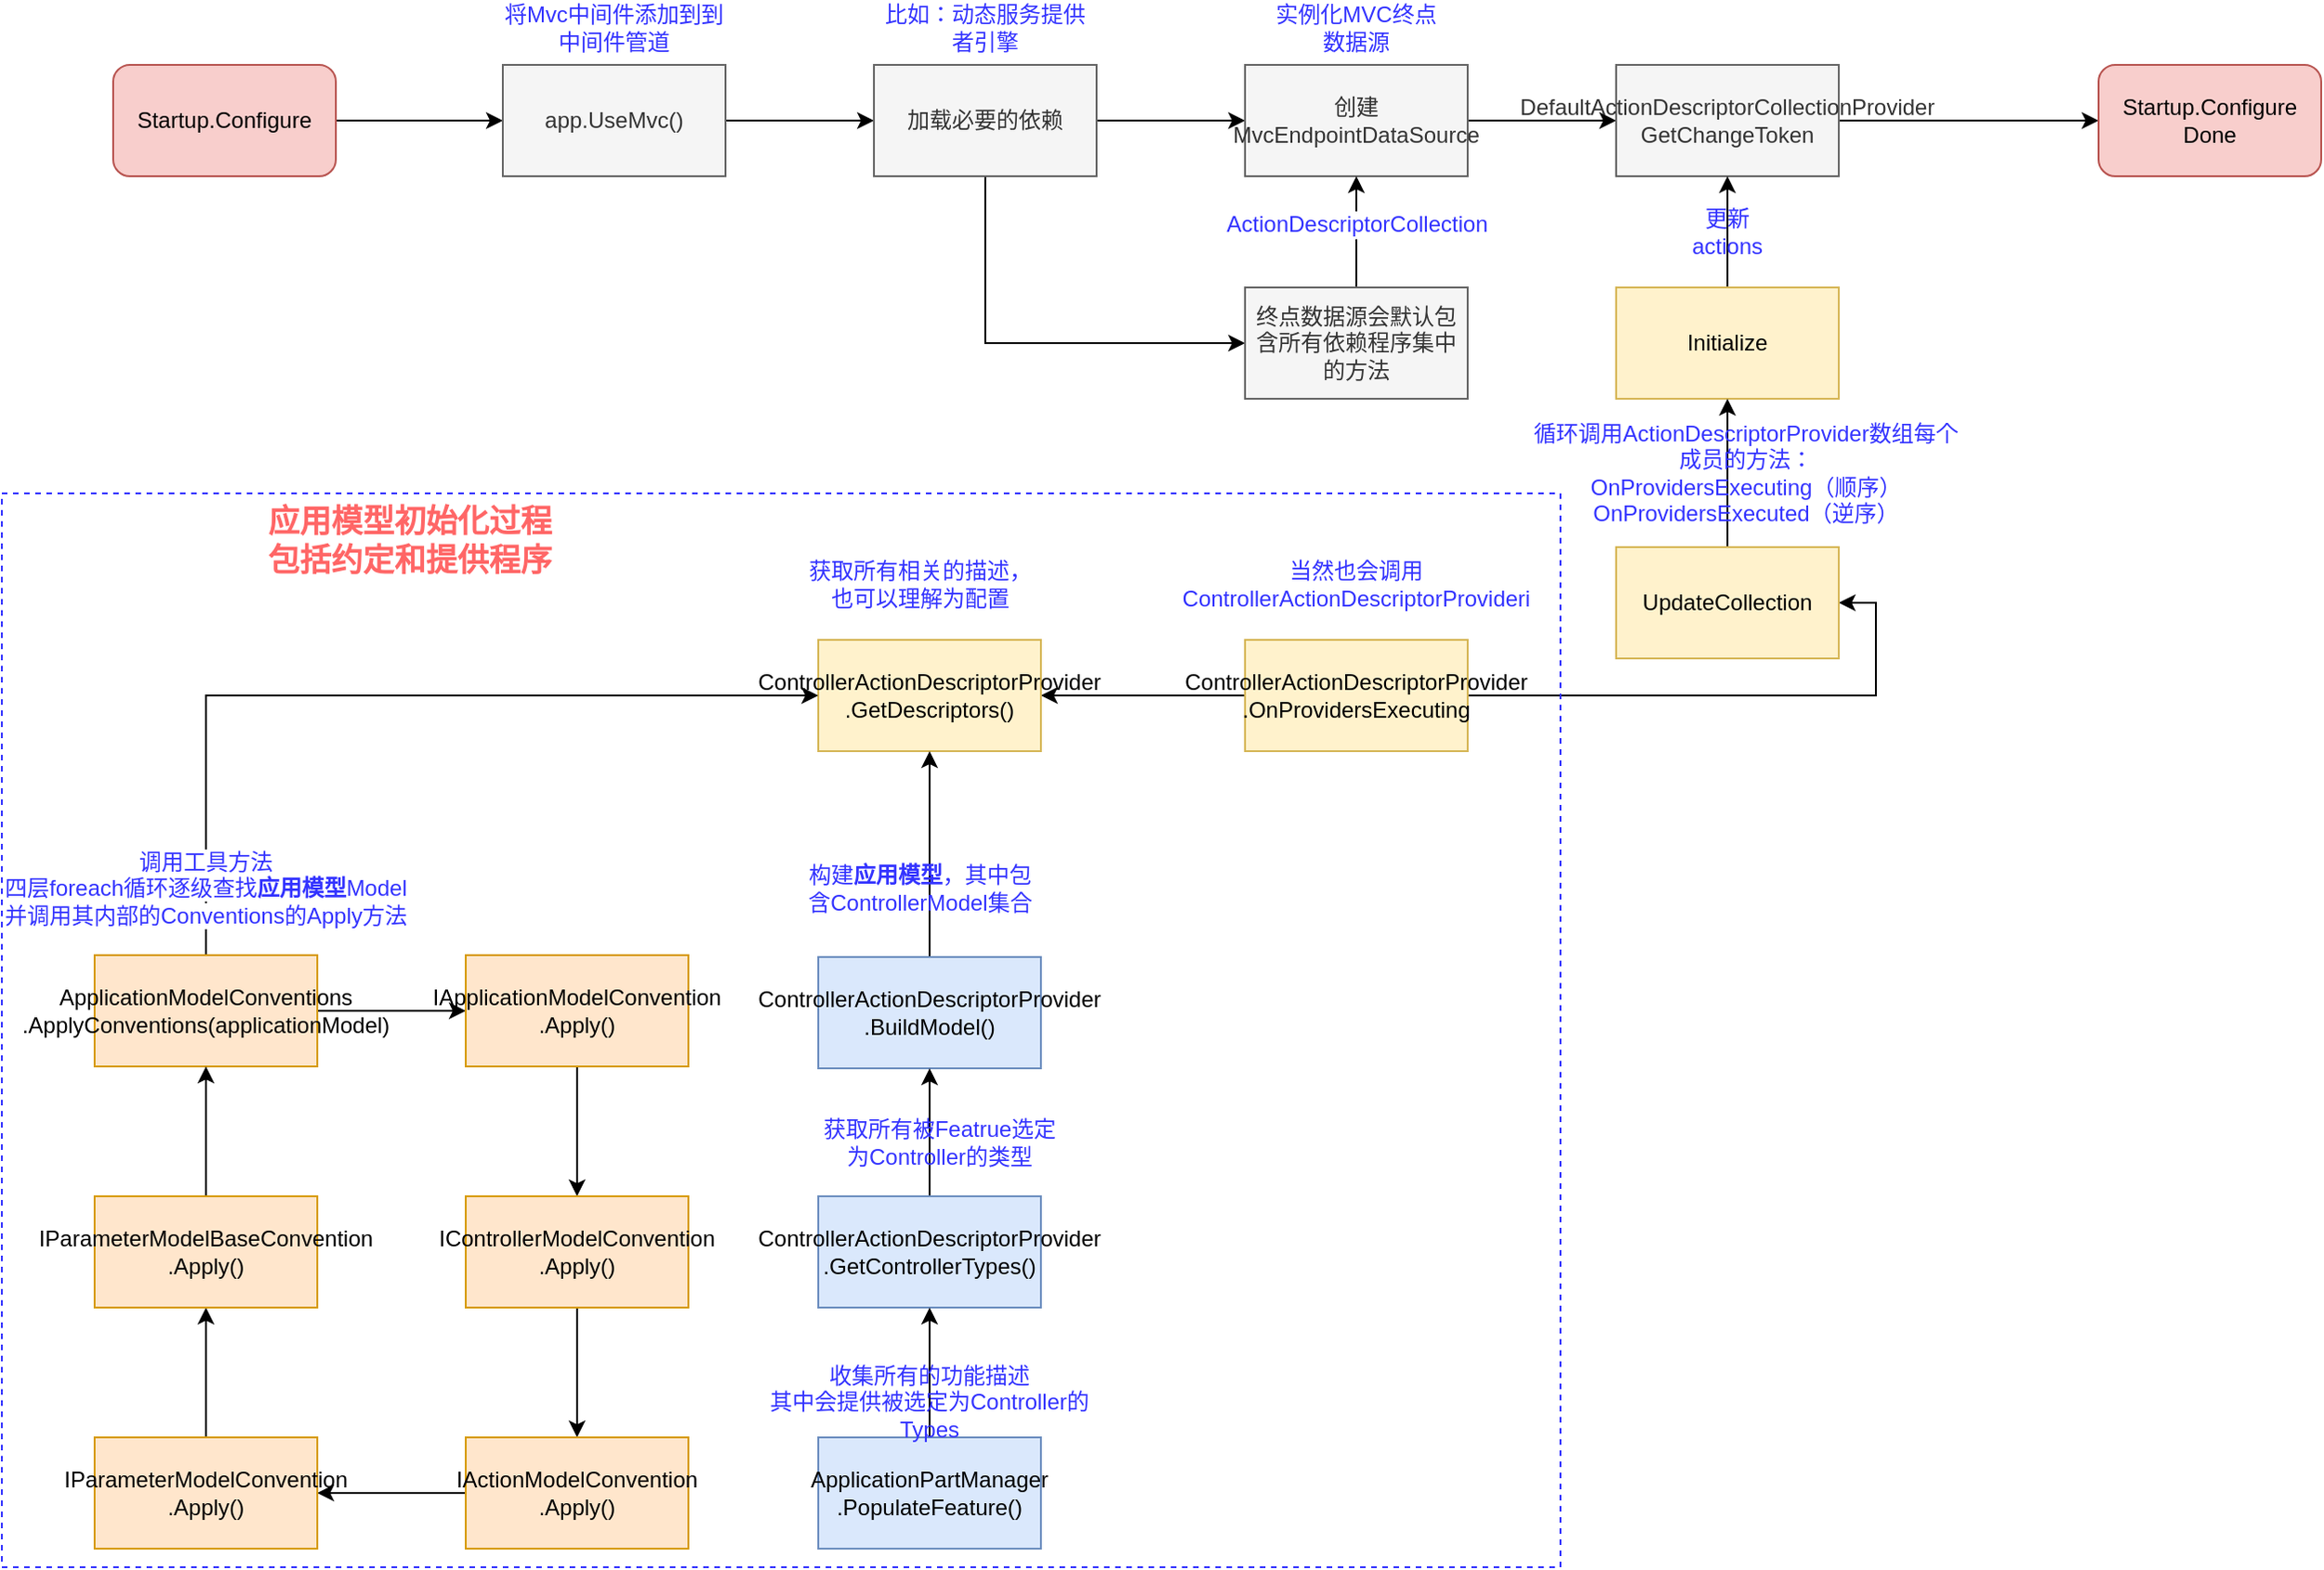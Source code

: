 <mxfile version="12.0.2" type="github" pages="1"><diagram id="8tOxk3ERKBmrF09WB7YK" name="Page-1"><mxGraphModel dx="1426" dy="721" grid="1" gridSize="10" guides="1" tooltips="1" connect="1" arrows="1" fold="1" page="1" pageScale="1" pageWidth="1600" pageHeight="900" math="0" shadow="0"><root><mxCell id="0"/><mxCell id="1" parent="0"/><mxCell id="nJY6oQgNtHBYqenn0ePY-5" value="" style="edgeStyle=orthogonalEdgeStyle;rounded=0;orthogonalLoop=1;jettySize=auto;html=1;" edge="1" parent="1" source="nJY6oQgNtHBYqenn0ePY-1" target="nJY6oQgNtHBYqenn0ePY-4"><mxGeometry relative="1" as="geometry"/></mxCell><mxCell id="nJY6oQgNtHBYqenn0ePY-1" value="Startup.Configure" style="rounded=1;whiteSpace=wrap;html=1;fillColor=#f8cecc;strokeColor=#b85450;" vertex="1" parent="1"><mxGeometry x="70" y="80" width="120" height="60" as="geometry"/></mxCell><mxCell id="nJY6oQgNtHBYqenn0ePY-8" value="" style="edgeStyle=orthogonalEdgeStyle;rounded=0;orthogonalLoop=1;jettySize=auto;html=1;fontColor=#3333FF;" edge="1" parent="1" source="nJY6oQgNtHBYqenn0ePY-4" target="nJY6oQgNtHBYqenn0ePY-7"><mxGeometry relative="1" as="geometry"/></mxCell><mxCell id="nJY6oQgNtHBYqenn0ePY-4" value="app.UseMvc()" style="rounded=0;whiteSpace=wrap;html=1;fillColor=#f5f5f5;strokeColor=#666666;fontColor=#333333;" vertex="1" parent="1"><mxGeometry x="280" y="80" width="120" height="60" as="geometry"/></mxCell><mxCell id="nJY6oQgNtHBYqenn0ePY-11" value="" style="edgeStyle=orthogonalEdgeStyle;rounded=0;orthogonalLoop=1;jettySize=auto;html=1;fontColor=#3333FF;" edge="1" parent="1" source="nJY6oQgNtHBYqenn0ePY-7" target="nJY6oQgNtHBYqenn0ePY-10"><mxGeometry relative="1" as="geometry"/></mxCell><mxCell id="nJY6oQgNtHBYqenn0ePY-18" style="edgeStyle=orthogonalEdgeStyle;rounded=0;orthogonalLoop=1;jettySize=auto;html=1;entryX=0;entryY=0.5;entryDx=0;entryDy=0;fontColor=#3333FF;" edge="1" parent="1" source="nJY6oQgNtHBYqenn0ePY-7" target="nJY6oQgNtHBYqenn0ePY-14"><mxGeometry relative="1" as="geometry"><Array as="points"><mxPoint x="540" y="230"/></Array></mxGeometry></mxCell><mxCell id="nJY6oQgNtHBYqenn0ePY-7" value="加载必要的依赖" style="rounded=0;whiteSpace=wrap;html=1;fillColor=#f5f5f5;strokeColor=#666666;fontColor=#333333;" vertex="1" parent="1"><mxGeometry x="480" y="80" width="120" height="60" as="geometry"/></mxCell><mxCell id="nJY6oQgNtHBYqenn0ePY-23" value="" style="edgeStyle=orthogonalEdgeStyle;rounded=0;orthogonalLoop=1;jettySize=auto;html=1;fontColor=#3333FF;" edge="1" parent="1" source="nJY6oQgNtHBYqenn0ePY-10" target="nJY6oQgNtHBYqenn0ePY-22"><mxGeometry relative="1" as="geometry"/></mxCell><mxCell id="nJY6oQgNtHBYqenn0ePY-10" value="创建MvcEndpointDataSource" style="rounded=0;whiteSpace=wrap;html=1;fillColor=#f5f5f5;strokeColor=#666666;fontColor=#333333;" vertex="1" parent="1"><mxGeometry x="680" y="80" width="120" height="60" as="geometry"/></mxCell><mxCell id="nJY6oQgNtHBYqenn0ePY-57" value="" style="edgeStyle=orthogonalEdgeStyle;rounded=0;orthogonalLoop=1;jettySize=auto;html=1;fontColor=#3333FF;" edge="1" parent="1" source="nJY6oQgNtHBYqenn0ePY-22"><mxGeometry relative="1" as="geometry"><mxPoint x="1140" y="110" as="targetPoint"/></mxGeometry></mxCell><mxCell id="nJY6oQgNtHBYqenn0ePY-22" value="DefaultActionDescriptorCollectionProvider&lt;br&gt;GetChangeToken" style="rounded=0;whiteSpace=wrap;html=1;fillColor=#f5f5f5;strokeColor=#666666;fontColor=#333333;" vertex="1" parent="1"><mxGeometry x="880" y="80" width="120" height="60" as="geometry"/></mxCell><mxCell id="nJY6oQgNtHBYqenn0ePY-96" value="Startup.Configure Done" style="rounded=1;whiteSpace=wrap;html=1;fillColor=#f8cecc;strokeColor=#b85450;" vertex="1" parent="1"><mxGeometry x="1140" y="80" width="120" height="60" as="geometry"/></mxCell><mxCell id="nJY6oQgNtHBYqenn0ePY-6" value="将Mvc中间件添加到到中间件管道" style="text;html=1;strokeColor=none;fillColor=none;align=center;verticalAlign=middle;whiteSpace=wrap;rounded=0;fontColor=#3333FF;" vertex="1" parent="1"><mxGeometry x="280" y="50" width="120" height="20" as="geometry"/></mxCell><mxCell id="nJY6oQgNtHBYqenn0ePY-9" value="比如：动态服务提供者引擎" style="text;html=1;strokeColor=none;fillColor=none;align=center;verticalAlign=middle;whiteSpace=wrap;rounded=0;fontColor=#3333FF;" vertex="1" parent="1"><mxGeometry x="480" y="50" width="120" height="20" as="geometry"/></mxCell><mxCell id="nJY6oQgNtHBYqenn0ePY-12" value="实例化MVC终点数据源" style="text;html=1;strokeColor=none;fillColor=none;align=center;verticalAlign=middle;whiteSpace=wrap;rounded=0;fontColor=#3333FF;" vertex="1" parent="1"><mxGeometry x="690" y="50" width="100" height="20" as="geometry"/></mxCell><mxCell id="nJY6oQgNtHBYqenn0ePY-17" value="" style="edgeStyle=orthogonalEdgeStyle;rounded=0;orthogonalLoop=1;jettySize=auto;html=1;fontColor=#3333FF;" edge="1" parent="1" source="nJY6oQgNtHBYqenn0ePY-14" target="nJY6oQgNtHBYqenn0ePY-10"><mxGeometry relative="1" as="geometry"/></mxCell><mxCell id="nJY6oQgNtHBYqenn0ePY-19" value="ActionDescriptorCollection" style="text;html=1;resizable=0;points=[];align=center;verticalAlign=middle;labelBackgroundColor=#ffffff;fontColor=#3333FF;" vertex="1" connectable="0" parent="nJY6oQgNtHBYqenn0ePY-17"><mxGeometry x="0.133" relative="1" as="geometry"><mxPoint as="offset"/></mxGeometry></mxCell><mxCell id="nJY6oQgNtHBYqenn0ePY-14" value="终点数据源会默认包含所有依赖程序集中的方法" style="rounded=0;whiteSpace=wrap;html=1;fontColor=#333333;fillColor=#f5f5f5;strokeColor=#666666;" vertex="1" parent="1"><mxGeometry x="680" y="200" width="120" height="60" as="geometry"/></mxCell><mxCell id="nJY6oQgNtHBYqenn0ePY-26" value="" style="edgeStyle=orthogonalEdgeStyle;rounded=0;orthogonalLoop=1;jettySize=auto;html=1;fontColor=#3333FF;" edge="1" parent="1" source="nJY6oQgNtHBYqenn0ePY-25" target="nJY6oQgNtHBYqenn0ePY-22"><mxGeometry relative="1" as="geometry"/></mxCell><mxCell id="nJY6oQgNtHBYqenn0ePY-25" value="Initialize" style="rounded=0;whiteSpace=wrap;html=1;fillColor=#fff2cc;strokeColor=#d6b656;" vertex="1" parent="1"><mxGeometry x="880" y="200" width="120" height="60" as="geometry"/></mxCell><mxCell id="nJY6oQgNtHBYqenn0ePY-80" style="edgeStyle=orthogonalEdgeStyle;rounded=0;orthogonalLoop=1;jettySize=auto;html=1;entryX=1;entryY=0.5;entryDx=0;entryDy=0;fontColor=#3333FF;" edge="1" parent="1" source="nJY6oQgNtHBYqenn0ePY-34" target="nJY6oQgNtHBYqenn0ePY-29"><mxGeometry relative="1" as="geometry"/></mxCell><mxCell id="nJY6oQgNtHBYqenn0ePY-94" style="edgeStyle=orthogonalEdgeStyle;rounded=0;orthogonalLoop=1;jettySize=auto;html=1;fontSize=17;fontColor=#FF6666;entryX=1;entryY=0.5;entryDx=0;entryDy=0;" edge="1" parent="1" source="nJY6oQgNtHBYqenn0ePY-34" target="nJY6oQgNtHBYqenn0ePY-58"><mxGeometry relative="1" as="geometry"><mxPoint x="610" y="420" as="targetPoint"/></mxGeometry></mxCell><mxCell id="nJY6oQgNtHBYqenn0ePY-34" value="ControllerActionDescriptorProvider&lt;br&gt;.OnProvidersExecuting" style="rounded=0;whiteSpace=wrap;html=1;fillColor=#fff2cc;strokeColor=#d6b656;" vertex="1" parent="1"><mxGeometry x="680" y="390" width="120" height="60" as="geometry"/></mxCell><mxCell id="nJY6oQgNtHBYqenn0ePY-58" value="ControllerActionDescriptorProvider&lt;br&gt;.GetDescriptors()" style="rounded=0;whiteSpace=wrap;html=1;fillColor=#fff2cc;strokeColor=#d6b656;" vertex="1" parent="1"><mxGeometry x="450" y="390" width="120" height="60" as="geometry"/></mxCell><mxCell id="nJY6oQgNtHBYqenn0ePY-64" value="" style="edgeStyle=orthogonalEdgeStyle;rounded=0;orthogonalLoop=1;jettySize=auto;html=1;fontColor=#3333FF;entryX=0.5;entryY=1;entryDx=0;entryDy=0;exitX=0.5;exitY=0;exitDx=0;exitDy=0;" edge="1" parent="1" source="nJY6oQgNtHBYqenn0ePY-62" target="nJY6oQgNtHBYqenn0ePY-58"><mxGeometry relative="1" as="geometry"/></mxCell><mxCell id="nJY6oQgNtHBYqenn0ePY-62" value="ControllerActionDescriptorProvider&lt;br&gt;.BuildModel()" style="rounded=0;whiteSpace=wrap;html=1;fillColor=#dae8fc;strokeColor=#6c8ebf;" vertex="1" parent="1"><mxGeometry x="450" y="561" width="120" height="60" as="geometry"/></mxCell><mxCell id="nJY6oQgNtHBYqenn0ePY-67" value="" style="edgeStyle=orthogonalEdgeStyle;rounded=0;orthogonalLoop=1;jettySize=auto;html=1;fontColor=#3333FF;" edge="1" parent="1" source="nJY6oQgNtHBYqenn0ePY-65" target="nJY6oQgNtHBYqenn0ePY-62"><mxGeometry relative="1" as="geometry"/></mxCell><mxCell id="nJY6oQgNtHBYqenn0ePY-65" value="ControllerActionDescriptorProvider&lt;br&gt;.GetControllerTypes()" style="rounded=0;whiteSpace=wrap;html=1;fillColor=#dae8fc;strokeColor=#6c8ebf;" vertex="1" parent="1"><mxGeometry x="450" y="690" width="120" height="60" as="geometry"/></mxCell><mxCell id="nJY6oQgNtHBYqenn0ePY-70" value="" style="edgeStyle=orthogonalEdgeStyle;rounded=0;orthogonalLoop=1;jettySize=auto;html=1;fontColor=#3333FF;" edge="1" parent="1" source="nJY6oQgNtHBYqenn0ePY-68" target="nJY6oQgNtHBYqenn0ePY-65"><mxGeometry relative="1" as="geometry"/></mxCell><mxCell id="nJY6oQgNtHBYqenn0ePY-68" value="ApplicationPartManager&lt;br&gt;.PopulateFeature()" style="rounded=0;whiteSpace=wrap;html=1;fillColor=#dae8fc;strokeColor=#6c8ebf;" vertex="1" parent="1"><mxGeometry x="450" y="820" width="120" height="60" as="geometry"/></mxCell><mxCell id="nJY6oQgNtHBYqenn0ePY-46" value="" style="edgeStyle=orthogonalEdgeStyle;rounded=0;orthogonalLoop=1;jettySize=auto;html=1;fontColor=#3333FF;" edge="1" parent="1" source="nJY6oQgNtHBYqenn0ePY-39" target="nJY6oQgNtHBYqenn0ePY-45"><mxGeometry relative="1" as="geometry"/></mxCell><mxCell id="nJY6oQgNtHBYqenn0ePY-86" style="edgeStyle=orthogonalEdgeStyle;rounded=0;orthogonalLoop=1;jettySize=auto;html=1;entryX=0;entryY=0.5;entryDx=0;entryDy=0;fontColor=#3333FF;" edge="1" parent="1" source="nJY6oQgNtHBYqenn0ePY-39" target="nJY6oQgNtHBYqenn0ePY-58"><mxGeometry relative="1" as="geometry"><Array as="points"><mxPoint x="120" y="420"/></Array></mxGeometry></mxCell><mxCell id="nJY6oQgNtHBYqenn0ePY-39" value="ApplicationModelConventions&lt;br&gt;.ApplyConventions(applicationModel)" style="rounded=0;whiteSpace=wrap;html=1;fillColor=#ffe6cc;strokeColor=#d79b00;" vertex="1" parent="1"><mxGeometry x="60" y="560" width="120" height="60" as="geometry"/></mxCell><mxCell id="nJY6oQgNtHBYqenn0ePY-48" value="" style="edgeStyle=orthogonalEdgeStyle;rounded=0;orthogonalLoop=1;jettySize=auto;html=1;fontColor=#3333FF;" edge="1" parent="1" source="nJY6oQgNtHBYqenn0ePY-45" target="nJY6oQgNtHBYqenn0ePY-47"><mxGeometry relative="1" as="geometry"/></mxCell><mxCell id="nJY6oQgNtHBYqenn0ePY-45" value="IApplicationModelConvention&lt;br&gt;.Apply()" style="rounded=0;whiteSpace=wrap;html=1;fillColor=#ffe6cc;strokeColor=#d79b00;" vertex="1" parent="1"><mxGeometry x="260" y="560" width="120" height="60" as="geometry"/></mxCell><mxCell id="nJY6oQgNtHBYqenn0ePY-50" value="" style="edgeStyle=orthogonalEdgeStyle;rounded=0;orthogonalLoop=1;jettySize=auto;html=1;fontColor=#3333FF;" edge="1" parent="1" source="nJY6oQgNtHBYqenn0ePY-47" target="nJY6oQgNtHBYqenn0ePY-49"><mxGeometry relative="1" as="geometry"/></mxCell><mxCell id="nJY6oQgNtHBYqenn0ePY-47" value="IControllerModelConvention&lt;br&gt;.Apply()" style="rounded=0;whiteSpace=wrap;html=1;fillColor=#ffe6cc;strokeColor=#d79b00;" vertex="1" parent="1"><mxGeometry x="260" y="690" width="120" height="60" as="geometry"/></mxCell><mxCell id="nJY6oQgNtHBYqenn0ePY-52" value="" style="edgeStyle=orthogonalEdgeStyle;rounded=0;orthogonalLoop=1;jettySize=auto;html=1;fontColor=#3333FF;" edge="1" parent="1" source="nJY6oQgNtHBYqenn0ePY-49" target="nJY6oQgNtHBYqenn0ePY-51"><mxGeometry relative="1" as="geometry"/></mxCell><mxCell id="nJY6oQgNtHBYqenn0ePY-49" value="IActionModelConvention&lt;br&gt;.Apply()" style="rounded=0;whiteSpace=wrap;html=1;fillColor=#ffe6cc;strokeColor=#d79b00;" vertex="1" parent="1"><mxGeometry x="260" y="820" width="120" height="60" as="geometry"/></mxCell><mxCell id="nJY6oQgNtHBYqenn0ePY-54" value="" style="edgeStyle=orthogonalEdgeStyle;rounded=0;orthogonalLoop=1;jettySize=auto;html=1;fontColor=#3333FF;" edge="1" parent="1" source="nJY6oQgNtHBYqenn0ePY-51" target="nJY6oQgNtHBYqenn0ePY-53"><mxGeometry relative="1" as="geometry"/></mxCell><mxCell id="nJY6oQgNtHBYqenn0ePY-51" value="IParameterModelConvention&lt;br&gt;.Apply()" style="rounded=0;whiteSpace=wrap;html=1;fillColor=#ffe6cc;strokeColor=#d79b00;" vertex="1" parent="1"><mxGeometry x="60" y="820" width="120" height="60" as="geometry"/></mxCell><mxCell id="nJY6oQgNtHBYqenn0ePY-55" value="" style="edgeStyle=orthogonalEdgeStyle;rounded=0;orthogonalLoop=1;jettySize=auto;html=1;fontColor=#3333FF;" edge="1" parent="1" source="nJY6oQgNtHBYqenn0ePY-53" target="nJY6oQgNtHBYqenn0ePY-39"><mxGeometry relative="1" as="geometry"/></mxCell><mxCell id="nJY6oQgNtHBYqenn0ePY-53" value="IParameterModelBaseConvention&lt;br&gt;.Apply()" style="rounded=0;whiteSpace=wrap;html=1;fillColor=#ffe6cc;strokeColor=#d79b00;" vertex="1" parent="1"><mxGeometry x="60" y="690" width="120" height="60" as="geometry"/></mxCell><mxCell id="nJY6oQgNtHBYqenn0ePY-28" value="更新actions" style="text;html=1;strokeColor=none;fillColor=none;align=center;verticalAlign=middle;whiteSpace=wrap;rounded=0;fontColor=#3333FF;" vertex="1" parent="1"><mxGeometry x="920" y="160" width="40" height="20" as="geometry"/></mxCell><mxCell id="nJY6oQgNtHBYqenn0ePY-33" value="" style="edgeStyle=orthogonalEdgeStyle;rounded=0;orthogonalLoop=1;jettySize=auto;html=1;fontColor=#3333FF;" edge="1" parent="1" source="nJY6oQgNtHBYqenn0ePY-29" target="nJY6oQgNtHBYqenn0ePY-25"><mxGeometry relative="1" as="geometry"/></mxCell><mxCell id="nJY6oQgNtHBYqenn0ePY-29" value="UpdateCollection" style="rounded=0;whiteSpace=wrap;html=1;fillColor=#fff2cc;strokeColor=#d6b656;" vertex="1" parent="1"><mxGeometry x="880" y="340" width="120" height="60" as="geometry"/></mxCell><mxCell id="nJY6oQgNtHBYqenn0ePY-31" value="循环调用ActionDescriptorProvider数组每个成员的方法：&lt;br&gt;OnProvidersExecuting（顺序）&lt;br&gt;OnProvidersExecuted（逆序）" style="text;html=1;strokeColor=none;fillColor=none;align=center;verticalAlign=middle;whiteSpace=wrap;rounded=0;fontColor=#3333FF;" vertex="1" parent="1"><mxGeometry x="830" y="290" width="240" height="20" as="geometry"/></mxCell><mxCell id="nJY6oQgNtHBYqenn0ePY-37" value="当然也会调用ControllerActionDescriptorProvideri" style="text;html=1;strokeColor=none;fillColor=none;align=center;verticalAlign=middle;whiteSpace=wrap;rounded=0;fontColor=#3333FF;" vertex="1" parent="1"><mxGeometry x="720" y="350" width="40" height="20" as="geometry"/></mxCell><mxCell id="nJY6oQgNtHBYqenn0ePY-60" value="获取所有相关的描述，也可以理解为配置" style="text;html=1;strokeColor=none;fillColor=none;align=center;verticalAlign=middle;whiteSpace=wrap;rounded=0;fontColor=#3333FF;" vertex="1" parent="1"><mxGeometry x="440" y="350" width="130" height="20" as="geometry"/></mxCell><mxCell id="nJY6oQgNtHBYqenn0ePY-61" value="&lt;span style=&quot;white-space: nowrap ; background-color: rgb(255 , 255 , 255)&quot;&gt;调用工具方法&lt;/span&gt;&lt;br style=&quot;white-space: nowrap&quot;&gt;&lt;span style=&quot;white-space: nowrap ; background-color: rgb(255 , 255 , 255)&quot;&gt;四层foreach循环逐级查找&lt;/span&gt;&lt;b style=&quot;white-space: nowrap&quot;&gt;应用模型&lt;/b&gt;&lt;span style=&quot;white-space: nowrap ; background-color: rgb(255 , 255 , 255)&quot;&gt;Model&lt;/span&gt;&lt;br style=&quot;white-space: nowrap&quot;&gt;&lt;span style=&quot;white-space: nowrap ; background-color: rgb(255 , 255 , 255)&quot;&gt;并调用其内部的Conventions的Apply方法&lt;/span&gt;" style="text;html=1;strokeColor=none;fillColor=none;align=center;verticalAlign=middle;whiteSpace=wrap;rounded=0;fontColor=#3333FF;" vertex="1" parent="1"><mxGeometry x="100" y="514" width="40" height="20" as="geometry"/></mxCell><mxCell id="nJY6oQgNtHBYqenn0ePY-71" value="收集所有的功能描述&lt;br&gt;其中会提供被选定为Controller的Types" style="text;html=1;strokeColor=none;fillColor=none;align=center;verticalAlign=middle;whiteSpace=wrap;rounded=0;fontColor=#3333FF;" vertex="1" parent="1"><mxGeometry x="415" y="791" width="190" height="20" as="geometry"/></mxCell><mxCell id="nJY6oQgNtHBYqenn0ePY-72" value="获取所有被Featrue选定为Controller的类型" style="text;html=1;strokeColor=none;fillColor=none;align=center;verticalAlign=middle;whiteSpace=wrap;rounded=0;fontColor=#3333FF;" vertex="1" parent="1"><mxGeometry x="447.5" y="651" width="135" height="20" as="geometry"/></mxCell><mxCell id="nJY6oQgNtHBYqenn0ePY-73" value="构建&lt;b&gt;应用模型&lt;/b&gt;，其中包含ControllerModel集合" style="text;html=1;strokeColor=none;fillColor=none;align=center;verticalAlign=middle;whiteSpace=wrap;rounded=0;fontColor=#3333FF;" vertex="1" parent="1"><mxGeometry x="440" y="514" width="130" height="20" as="geometry"/></mxCell><mxCell id="nJY6oQgNtHBYqenn0ePY-87" value="" style="rounded=0;whiteSpace=wrap;html=1;fontColor=#3333FF;dashed=1;strokeColor=#3333FF;fillColor=none;" vertex="1" parent="1"><mxGeometry x="10" y="311" width="840" height="579" as="geometry"/></mxCell><mxCell id="nJY6oQgNtHBYqenn0ePY-88" value="应用模型初始化过程&lt;br&gt;包括约定和提供程序" style="text;html=1;strokeColor=none;fillColor=none;align=center;verticalAlign=middle;whiteSpace=wrap;rounded=0;dashed=1;fontColor=#FF6666;fontSize=17;fontStyle=1" vertex="1" parent="1"><mxGeometry x="140" y="327" width="180" height="20" as="geometry"/></mxCell></root></mxGraphModel></diagram></mxfile>